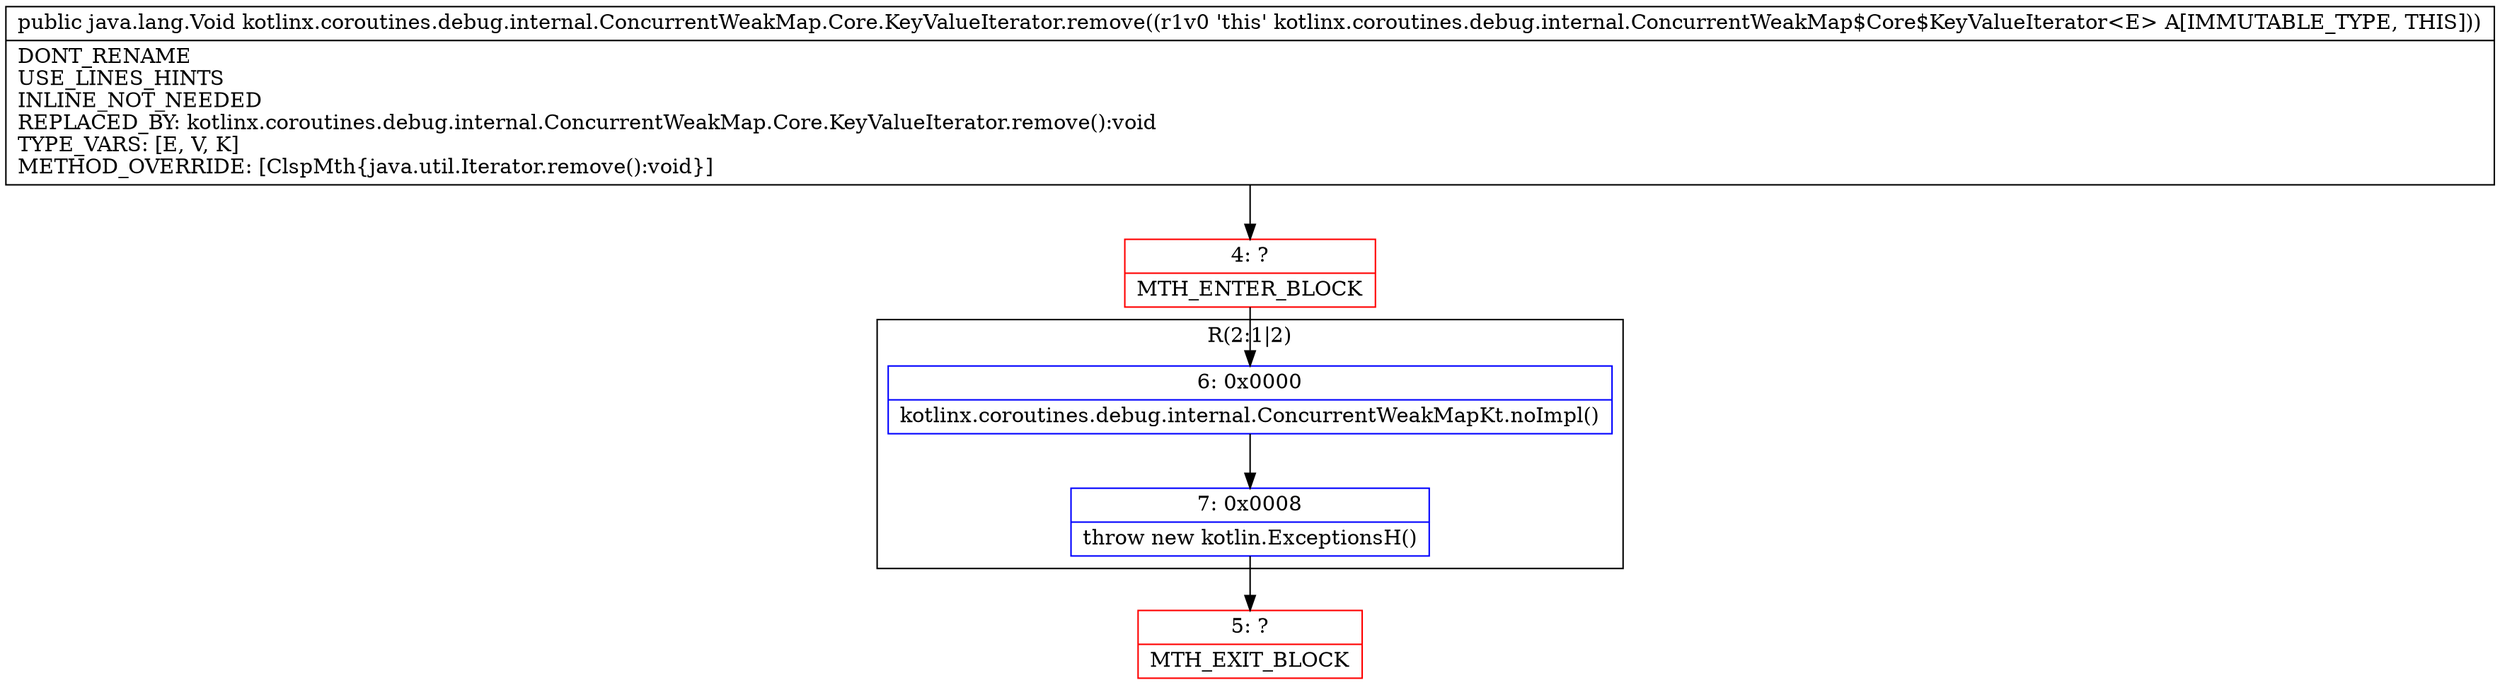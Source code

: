digraph "CFG forkotlinx.coroutines.debug.internal.ConcurrentWeakMap.Core.KeyValueIterator.remove()Ljava\/lang\/Void;" {
subgraph cluster_Region_1842905988 {
label = "R(2:1|2)";
node [shape=record,color=blue];
Node_6 [shape=record,label="{6\:\ 0x0000|kotlinx.coroutines.debug.internal.ConcurrentWeakMapKt.noImpl()\l}"];
Node_7 [shape=record,label="{7\:\ 0x0008|throw new kotlin.ExceptionsH()\l}"];
}
Node_4 [shape=record,color=red,label="{4\:\ ?|MTH_ENTER_BLOCK\l}"];
Node_5 [shape=record,color=red,label="{5\:\ ?|MTH_EXIT_BLOCK\l}"];
MethodNode[shape=record,label="{public java.lang.Void kotlinx.coroutines.debug.internal.ConcurrentWeakMap.Core.KeyValueIterator.remove((r1v0 'this' kotlinx.coroutines.debug.internal.ConcurrentWeakMap$Core$KeyValueIterator\<E\> A[IMMUTABLE_TYPE, THIS]))  | DONT_RENAME\lUSE_LINES_HINTS\lINLINE_NOT_NEEDED\lREPLACED_BY: kotlinx.coroutines.debug.internal.ConcurrentWeakMap.Core.KeyValueIterator.remove():void\lTYPE_VARS: [E, V, K]\lMETHOD_OVERRIDE: [ClspMth\{java.util.Iterator.remove():void\}]\l}"];
MethodNode -> Node_4;Node_6 -> Node_7;
Node_7 -> Node_5;
Node_4 -> Node_6;
}

